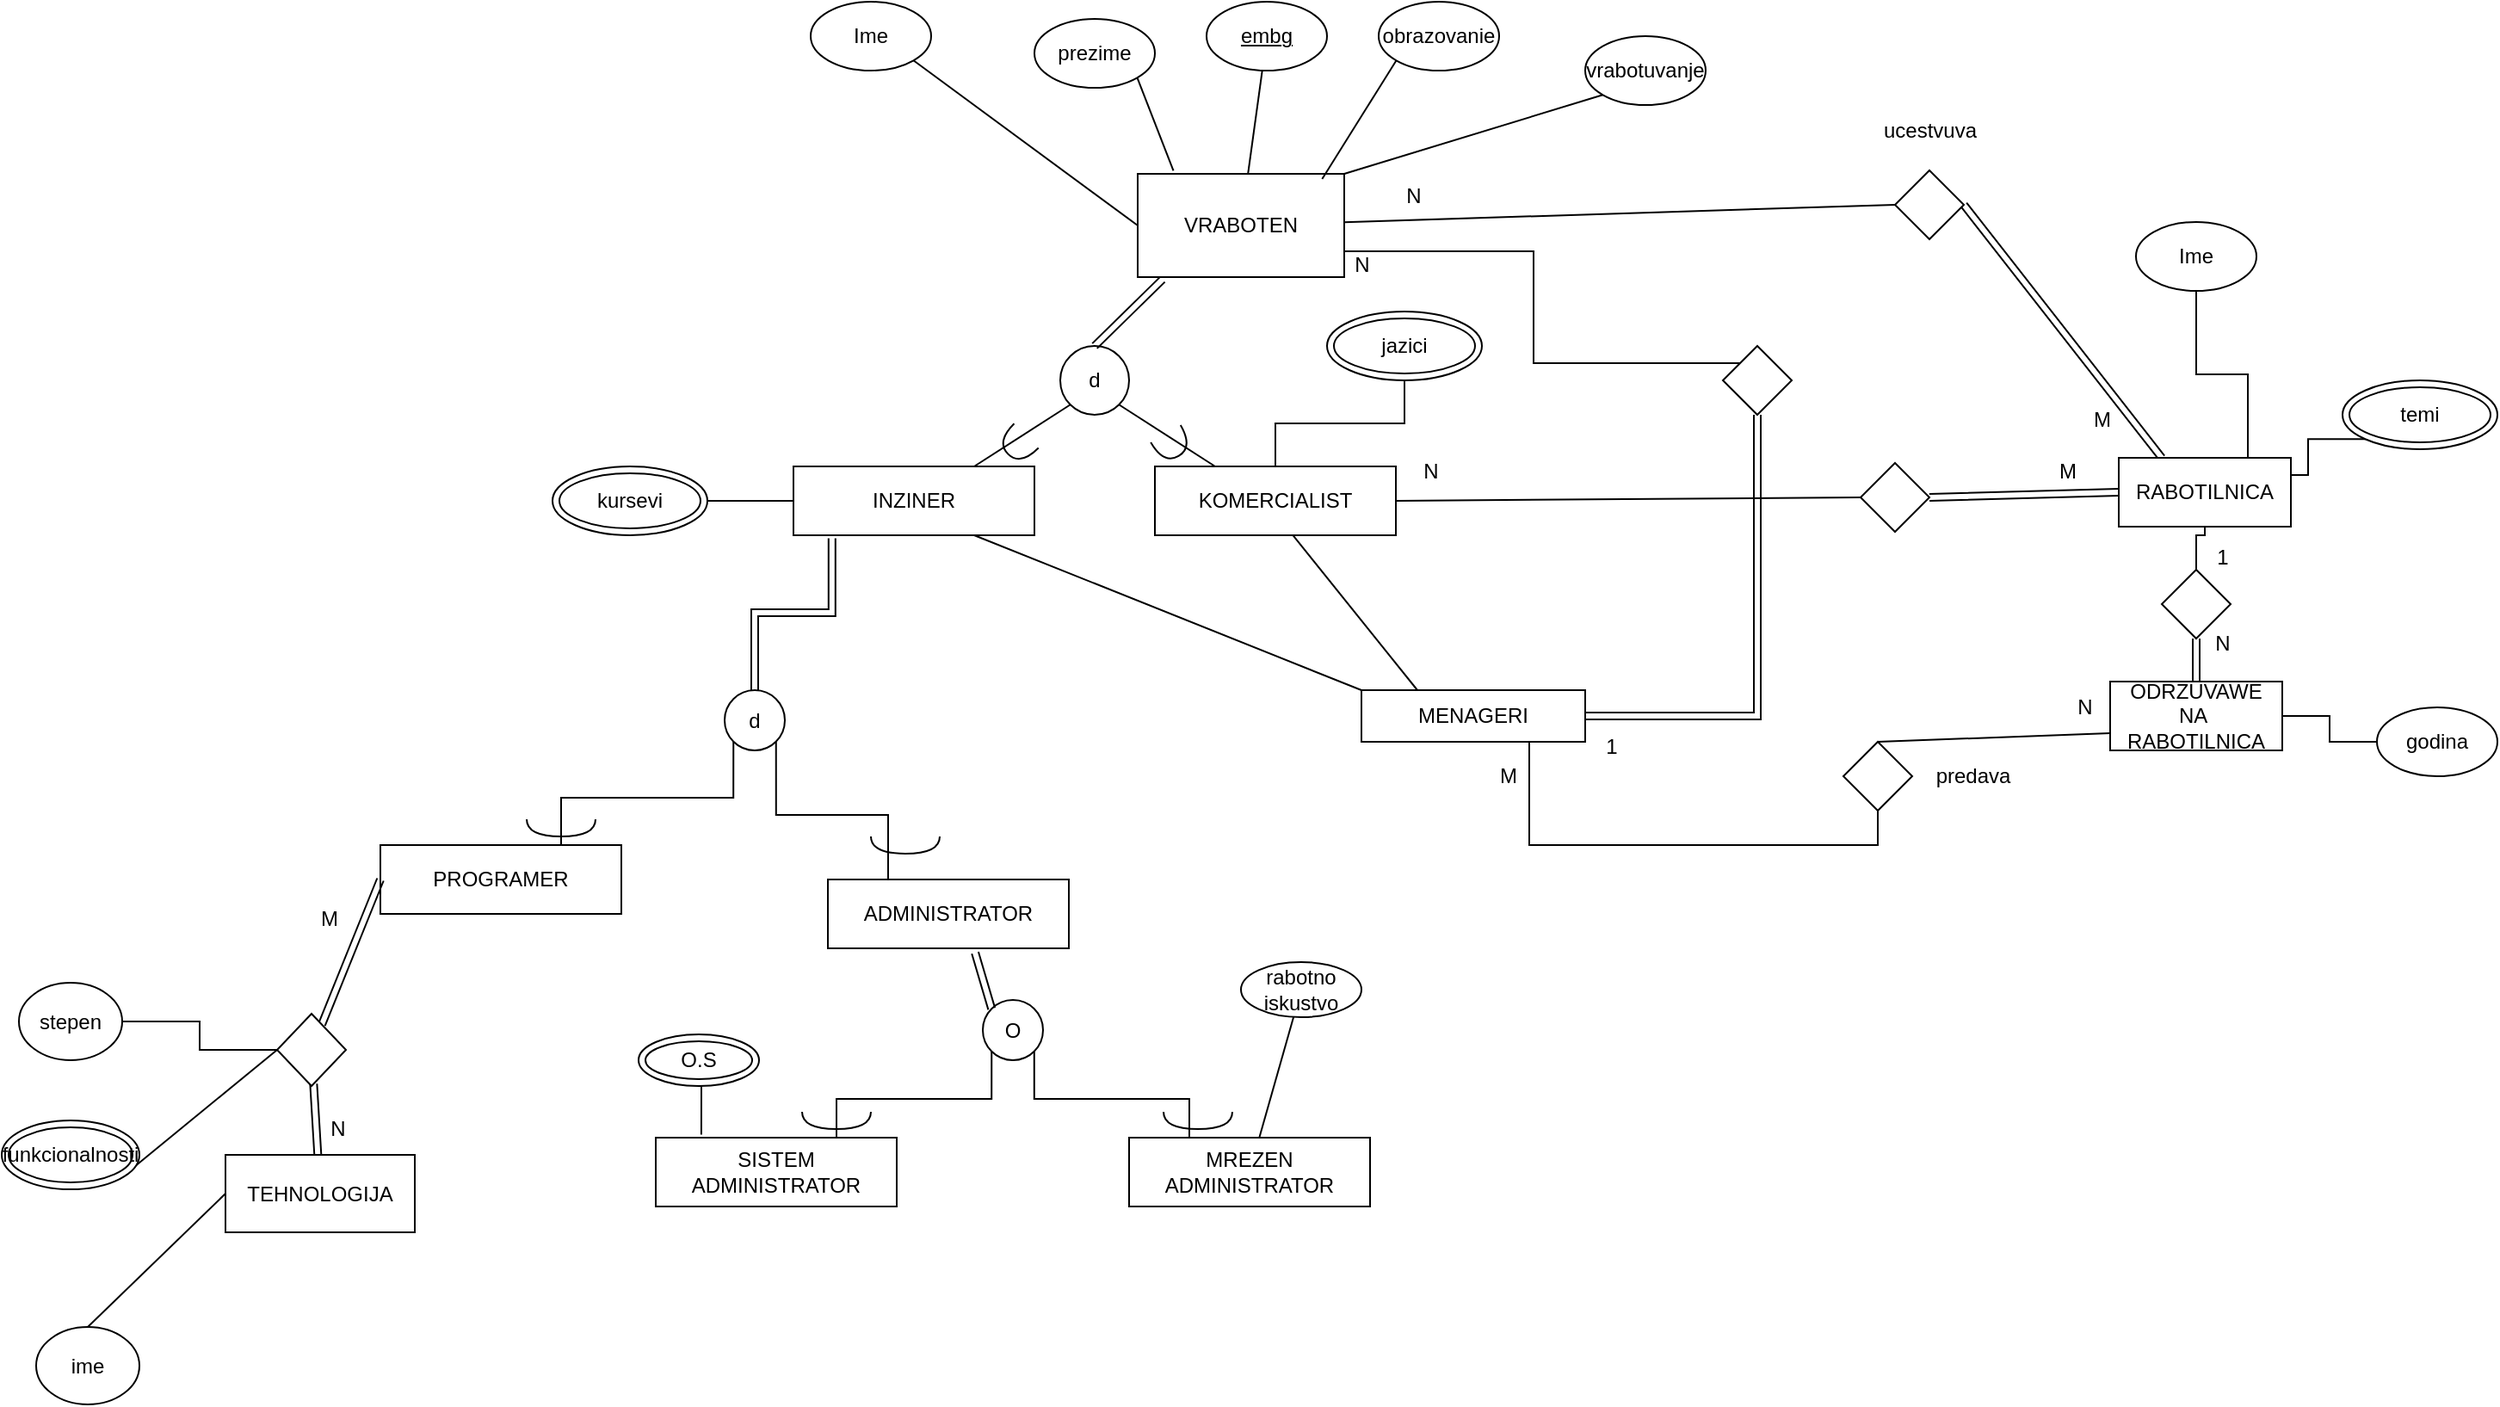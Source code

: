 <mxfile version="22.0.8" type="device">
  <diagram name="Page-1" id="qwSCz1KcpdRjvBXS_Fbc">
    <mxGraphModel dx="1050" dy="613" grid="1" gridSize="10" guides="1" tooltips="1" connect="1" arrows="1" fold="1" page="1" pageScale="1" pageWidth="1500" pageHeight="2000" math="0" shadow="0">
      <root>
        <mxCell id="0" />
        <mxCell id="1" parent="0" />
        <mxCell id="N_i-8s8QBQsX-NKkGKJv-1" value="VRABOTEN" style="rounded=0;whiteSpace=wrap;html=1;" vertex="1" parent="1">
          <mxGeometry x="690" y="160" width="120" height="60" as="geometry" />
        </mxCell>
        <mxCell id="N_i-8s8QBQsX-NKkGKJv-8" style="rounded=0;orthogonalLoop=1;jettySize=auto;html=1;exitX=1;exitY=1;exitDx=0;exitDy=0;entryX=0;entryY=0.5;entryDx=0;entryDy=0;endArrow=none;endFill=0;" edge="1" parent="1" source="N_i-8s8QBQsX-NKkGKJv-2" target="N_i-8s8QBQsX-NKkGKJv-1">
          <mxGeometry relative="1" as="geometry" />
        </mxCell>
        <mxCell id="N_i-8s8QBQsX-NKkGKJv-2" value="Ime" style="ellipse;whiteSpace=wrap;html=1;" vertex="1" parent="1">
          <mxGeometry x="500" y="60" width="70" height="40" as="geometry" />
        </mxCell>
        <mxCell id="N_i-8s8QBQsX-NKkGKJv-3" value="prezime" style="ellipse;whiteSpace=wrap;html=1;" vertex="1" parent="1">
          <mxGeometry x="630" y="70" width="70" height="40" as="geometry" />
        </mxCell>
        <mxCell id="N_i-8s8QBQsX-NKkGKJv-9" value="" style="rounded=0;orthogonalLoop=1;jettySize=auto;html=1;endArrow=none;endFill=0;" edge="1" parent="1" source="N_i-8s8QBQsX-NKkGKJv-5" target="N_i-8s8QBQsX-NKkGKJv-1">
          <mxGeometry relative="1" as="geometry" />
        </mxCell>
        <mxCell id="N_i-8s8QBQsX-NKkGKJv-5" value="&lt;u&gt;embg&lt;/u&gt;" style="ellipse;whiteSpace=wrap;html=1;" vertex="1" parent="1">
          <mxGeometry x="730" y="60" width="70" height="40" as="geometry" />
        </mxCell>
        <mxCell id="N_i-8s8QBQsX-NKkGKJv-6" value="obrazovanie" style="ellipse;whiteSpace=wrap;html=1;" vertex="1" parent="1">
          <mxGeometry x="830" y="60" width="70" height="40" as="geometry" />
        </mxCell>
        <mxCell id="N_i-8s8QBQsX-NKkGKJv-12" style="rounded=0;orthogonalLoop=1;jettySize=auto;html=1;exitX=0;exitY=1;exitDx=0;exitDy=0;entryX=1;entryY=0;entryDx=0;entryDy=0;endArrow=none;endFill=0;" edge="1" parent="1" source="N_i-8s8QBQsX-NKkGKJv-7" target="N_i-8s8QBQsX-NKkGKJv-1">
          <mxGeometry relative="1" as="geometry" />
        </mxCell>
        <mxCell id="N_i-8s8QBQsX-NKkGKJv-7" value="vrabotuvanje" style="ellipse;whiteSpace=wrap;html=1;" vertex="1" parent="1">
          <mxGeometry x="950" y="80" width="70" height="40" as="geometry" />
        </mxCell>
        <mxCell id="N_i-8s8QBQsX-NKkGKJv-10" style="rounded=0;orthogonalLoop=1;jettySize=auto;html=1;exitX=1;exitY=1;exitDx=0;exitDy=0;entryX=0.173;entryY=-0.03;entryDx=0;entryDy=0;entryPerimeter=0;endArrow=none;endFill=0;" edge="1" parent="1" source="N_i-8s8QBQsX-NKkGKJv-3" target="N_i-8s8QBQsX-NKkGKJv-1">
          <mxGeometry relative="1" as="geometry" />
        </mxCell>
        <mxCell id="N_i-8s8QBQsX-NKkGKJv-11" style="rounded=0;orthogonalLoop=1;jettySize=auto;html=1;exitX=0;exitY=1;exitDx=0;exitDy=0;entryX=0.893;entryY=0.05;entryDx=0;entryDy=0;entryPerimeter=0;endArrow=none;endFill=0;" edge="1" parent="1" source="N_i-8s8QBQsX-NKkGKJv-6" target="N_i-8s8QBQsX-NKkGKJv-1">
          <mxGeometry relative="1" as="geometry" />
        </mxCell>
        <mxCell id="N_i-8s8QBQsX-NKkGKJv-13" value="INZINER" style="rounded=0;whiteSpace=wrap;html=1;" vertex="1" parent="1">
          <mxGeometry x="490" y="330" width="140" height="40" as="geometry" />
        </mxCell>
        <mxCell id="N_i-8s8QBQsX-NKkGKJv-17" style="rounded=0;orthogonalLoop=1;jettySize=auto;html=1;exitX=0.25;exitY=0;exitDx=0;exitDy=0;entryX=1;entryY=1;entryDx=0;entryDy=0;endArrow=none;endFill=0;" edge="1" parent="1" source="N_i-8s8QBQsX-NKkGKJv-14" target="N_i-8s8QBQsX-NKkGKJv-15">
          <mxGeometry relative="1" as="geometry" />
        </mxCell>
        <mxCell id="N_i-8s8QBQsX-NKkGKJv-14" value="KOMERCIALIST" style="rounded=0;whiteSpace=wrap;html=1;" vertex="1" parent="1">
          <mxGeometry x="700" y="330" width="140" height="40" as="geometry" />
        </mxCell>
        <mxCell id="N_i-8s8QBQsX-NKkGKJv-15" value="d" style="ellipse;whiteSpace=wrap;html=1;aspect=fixed;" vertex="1" parent="1">
          <mxGeometry x="645" y="260" width="40" height="40" as="geometry" />
        </mxCell>
        <mxCell id="N_i-8s8QBQsX-NKkGKJv-16" style="rounded=0;orthogonalLoop=1;jettySize=auto;html=1;exitX=0.5;exitY=0;exitDx=0;exitDy=0;entryX=0.12;entryY=1.023;entryDx=0;entryDy=0;entryPerimeter=0;endArrow=none;endFill=0;shape=link;" edge="1" parent="1" source="N_i-8s8QBQsX-NKkGKJv-15" target="N_i-8s8QBQsX-NKkGKJv-1">
          <mxGeometry relative="1" as="geometry" />
        </mxCell>
        <mxCell id="N_i-8s8QBQsX-NKkGKJv-18" style="rounded=0;orthogonalLoop=1;jettySize=auto;html=1;exitX=0.75;exitY=0;exitDx=0;exitDy=0;entryX=0;entryY=1;entryDx=0;entryDy=0;endArrow=none;endFill=0;" edge="1" parent="1" source="N_i-8s8QBQsX-NKkGKJv-13" target="N_i-8s8QBQsX-NKkGKJv-15">
          <mxGeometry relative="1" as="geometry" />
        </mxCell>
        <mxCell id="N_i-8s8QBQsX-NKkGKJv-20" value="" style="edgeStyle=orthogonalEdgeStyle;rounded=0;orthogonalLoop=1;jettySize=auto;html=1;endArrow=none;endFill=0;" edge="1" parent="1" source="N_i-8s8QBQsX-NKkGKJv-19" target="N_i-8s8QBQsX-NKkGKJv-13">
          <mxGeometry relative="1" as="geometry" />
        </mxCell>
        <mxCell id="N_i-8s8QBQsX-NKkGKJv-19" value="kursevi" style="ellipse;shape=doubleEllipse;whiteSpace=wrap;html=1;" vertex="1" parent="1">
          <mxGeometry x="350" y="330" width="90" height="40" as="geometry" />
        </mxCell>
        <mxCell id="N_i-8s8QBQsX-NKkGKJv-22" value="" style="edgeStyle=orthogonalEdgeStyle;rounded=0;orthogonalLoop=1;jettySize=auto;html=1;endArrow=none;endFill=0;" edge="1" parent="1" source="N_i-8s8QBQsX-NKkGKJv-21" target="N_i-8s8QBQsX-NKkGKJv-14">
          <mxGeometry relative="1" as="geometry" />
        </mxCell>
        <mxCell id="N_i-8s8QBQsX-NKkGKJv-21" value="jazici" style="ellipse;shape=doubleEllipse;whiteSpace=wrap;html=1;" vertex="1" parent="1">
          <mxGeometry x="800" y="240" width="90" height="40" as="geometry" />
        </mxCell>
        <mxCell id="N_i-8s8QBQsX-NKkGKJv-32" style="rounded=0;orthogonalLoop=1;jettySize=auto;html=1;exitX=0;exitY=0;exitDx=0;exitDy=0;entryX=0.75;entryY=1;entryDx=0;entryDy=0;endArrow=none;endFill=0;" edge="1" parent="1" source="N_i-8s8QBQsX-NKkGKJv-23" target="N_i-8s8QBQsX-NKkGKJv-13">
          <mxGeometry relative="1" as="geometry" />
        </mxCell>
        <mxCell id="N_i-8s8QBQsX-NKkGKJv-34" style="edgeStyle=orthogonalEdgeStyle;rounded=0;orthogonalLoop=1;jettySize=auto;html=1;exitX=1;exitY=0.5;exitDx=0;exitDy=0;entryX=0.5;entryY=1;entryDx=0;entryDy=0;endArrow=none;endFill=0;shape=link;" edge="1" parent="1" source="N_i-8s8QBQsX-NKkGKJv-23" target="N_i-8s8QBQsX-NKkGKJv-33">
          <mxGeometry relative="1" as="geometry" />
        </mxCell>
        <mxCell id="N_i-8s8QBQsX-NKkGKJv-92" style="edgeStyle=orthogonalEdgeStyle;rounded=0;orthogonalLoop=1;jettySize=auto;html=1;exitX=0.75;exitY=1;exitDx=0;exitDy=0;entryX=0.5;entryY=1;entryDx=0;entryDy=0;endArrow=none;endFill=0;" edge="1" parent="1" source="N_i-8s8QBQsX-NKkGKJv-23" target="N_i-8s8QBQsX-NKkGKJv-91">
          <mxGeometry relative="1" as="geometry" />
        </mxCell>
        <mxCell id="N_i-8s8QBQsX-NKkGKJv-23" value="MENAGERI" style="rounded=0;whiteSpace=wrap;html=1;" vertex="1" parent="1">
          <mxGeometry x="820" y="460" width="130" height="30" as="geometry" />
        </mxCell>
        <mxCell id="N_i-8s8QBQsX-NKkGKJv-24" value="" style="shape=requiredInterface;html=1;verticalLabelPosition=bottom;sketch=0;direction=south;rotation=45;" vertex="1" parent="1">
          <mxGeometry x="610" y="310" width="20" height="15" as="geometry" />
        </mxCell>
        <mxCell id="N_i-8s8QBQsX-NKkGKJv-27" value="" style="shape=requiredInterface;html=1;verticalLabelPosition=bottom;sketch=0;direction=south;rotation=-30;" vertex="1" parent="1">
          <mxGeometry x="700" y="310" width="20" height="15" as="geometry" />
        </mxCell>
        <mxCell id="N_i-8s8QBQsX-NKkGKJv-31" style="rounded=0;orthogonalLoop=1;jettySize=auto;html=1;exitX=0.25;exitY=0;exitDx=0;exitDy=0;entryX=0.574;entryY=1.005;entryDx=0;entryDy=0;entryPerimeter=0;endArrow=none;endFill=0;" edge="1" parent="1" source="N_i-8s8QBQsX-NKkGKJv-23" target="N_i-8s8QBQsX-NKkGKJv-14">
          <mxGeometry relative="1" as="geometry" />
        </mxCell>
        <mxCell id="N_i-8s8QBQsX-NKkGKJv-35" style="edgeStyle=orthogonalEdgeStyle;rounded=0;orthogonalLoop=1;jettySize=auto;html=1;exitX=0;exitY=0;exitDx=0;exitDy=0;entryX=1;entryY=0.75;entryDx=0;entryDy=0;endArrow=none;endFill=0;" edge="1" parent="1" source="N_i-8s8QBQsX-NKkGKJv-33" target="N_i-8s8QBQsX-NKkGKJv-1">
          <mxGeometry relative="1" as="geometry" />
        </mxCell>
        <mxCell id="N_i-8s8QBQsX-NKkGKJv-33" value="" style="rhombus;whiteSpace=wrap;html=1;" vertex="1" parent="1">
          <mxGeometry x="1030" y="260" width="40" height="40" as="geometry" />
        </mxCell>
        <mxCell id="N_i-8s8QBQsX-NKkGKJv-36" value="N" style="text;html=1;align=center;verticalAlign=middle;resizable=0;points=[];autosize=1;strokeColor=none;fillColor=none;" vertex="1" parent="1">
          <mxGeometry x="805" y="198" width="30" height="30" as="geometry" />
        </mxCell>
        <mxCell id="N_i-8s8QBQsX-NKkGKJv-37" value="1" style="text;html=1;align=center;verticalAlign=middle;resizable=0;points=[];autosize=1;strokeColor=none;fillColor=none;" vertex="1" parent="1">
          <mxGeometry x="950" y="478" width="30" height="30" as="geometry" />
        </mxCell>
        <mxCell id="N_i-8s8QBQsX-NKkGKJv-38" value="d" style="ellipse;whiteSpace=wrap;html=1;aspect=fixed;" vertex="1" parent="1">
          <mxGeometry x="450" y="460" width="35" height="35" as="geometry" />
        </mxCell>
        <mxCell id="N_i-8s8QBQsX-NKkGKJv-39" style="edgeStyle=orthogonalEdgeStyle;rounded=0;orthogonalLoop=1;jettySize=auto;html=1;exitX=0.5;exitY=0;exitDx=0;exitDy=0;entryX=0.16;entryY=1.045;entryDx=0;entryDy=0;entryPerimeter=0;shape=link;" edge="1" parent="1" source="N_i-8s8QBQsX-NKkGKJv-38" target="N_i-8s8QBQsX-NKkGKJv-13">
          <mxGeometry relative="1" as="geometry" />
        </mxCell>
        <mxCell id="N_i-8s8QBQsX-NKkGKJv-41" style="edgeStyle=orthogonalEdgeStyle;rounded=0;orthogonalLoop=1;jettySize=auto;html=1;exitX=0.75;exitY=0;exitDx=0;exitDy=0;entryX=0;entryY=1;entryDx=0;entryDy=0;endArrow=none;endFill=0;" edge="1" parent="1" source="N_i-8s8QBQsX-NKkGKJv-40" target="N_i-8s8QBQsX-NKkGKJv-38">
          <mxGeometry relative="1" as="geometry" />
        </mxCell>
        <mxCell id="N_i-8s8QBQsX-NKkGKJv-40" value="PROGRAMER" style="rounded=0;whiteSpace=wrap;html=1;" vertex="1" parent="1">
          <mxGeometry x="250" y="550" width="140" height="40" as="geometry" />
        </mxCell>
        <mxCell id="N_i-8s8QBQsX-NKkGKJv-43" style="edgeStyle=orthogonalEdgeStyle;rounded=0;orthogonalLoop=1;jettySize=auto;html=1;exitX=0.25;exitY=0;exitDx=0;exitDy=0;entryX=1;entryY=1;entryDx=0;entryDy=0;endArrow=none;endFill=0;" edge="1" parent="1" source="N_i-8s8QBQsX-NKkGKJv-42" target="N_i-8s8QBQsX-NKkGKJv-38">
          <mxGeometry relative="1" as="geometry" />
        </mxCell>
        <mxCell id="N_i-8s8QBQsX-NKkGKJv-42" value="ADMINISTRATOR" style="rounded=0;whiteSpace=wrap;html=1;" vertex="1" parent="1">
          <mxGeometry x="510" y="570" width="140" height="40" as="geometry" />
        </mxCell>
        <mxCell id="N_i-8s8QBQsX-NKkGKJv-44" value="O" style="ellipse;whiteSpace=wrap;html=1;aspect=fixed;" vertex="1" parent="1">
          <mxGeometry x="600" y="640" width="35" height="35" as="geometry" />
        </mxCell>
        <mxCell id="N_i-8s8QBQsX-NKkGKJv-45" style="rounded=0;orthogonalLoop=1;jettySize=auto;html=1;exitX=0;exitY=0;exitDx=0;exitDy=0;entryX=0.611;entryY=1.065;entryDx=0;entryDy=0;entryPerimeter=0;endArrow=none;endFill=0;shape=link;" edge="1" parent="1" source="N_i-8s8QBQsX-NKkGKJv-44" target="N_i-8s8QBQsX-NKkGKJv-42">
          <mxGeometry relative="1" as="geometry" />
        </mxCell>
        <mxCell id="N_i-8s8QBQsX-NKkGKJv-48" style="edgeStyle=orthogonalEdgeStyle;rounded=0;orthogonalLoop=1;jettySize=auto;html=1;exitX=0.75;exitY=0;exitDx=0;exitDy=0;entryX=0;entryY=1;entryDx=0;entryDy=0;endArrow=none;endFill=0;" edge="1" parent="1" source="N_i-8s8QBQsX-NKkGKJv-46" target="N_i-8s8QBQsX-NKkGKJv-44">
          <mxGeometry relative="1" as="geometry" />
        </mxCell>
        <mxCell id="N_i-8s8QBQsX-NKkGKJv-46" value="SISTEM&lt;br&gt;ADMINISTRATOR" style="rounded=0;whiteSpace=wrap;html=1;" vertex="1" parent="1">
          <mxGeometry x="410" y="720" width="140" height="40" as="geometry" />
        </mxCell>
        <mxCell id="N_i-8s8QBQsX-NKkGKJv-49" style="edgeStyle=orthogonalEdgeStyle;rounded=0;orthogonalLoop=1;jettySize=auto;html=1;exitX=0.25;exitY=0;exitDx=0;exitDy=0;entryX=1;entryY=1;entryDx=0;entryDy=0;endArrow=none;endFill=0;" edge="1" parent="1" source="N_i-8s8QBQsX-NKkGKJv-47" target="N_i-8s8QBQsX-NKkGKJv-44">
          <mxGeometry relative="1" as="geometry" />
        </mxCell>
        <mxCell id="N_i-8s8QBQsX-NKkGKJv-47" value="MREZEN&lt;br&gt;ADMINISTRATOR" style="rounded=0;whiteSpace=wrap;html=1;" vertex="1" parent="1">
          <mxGeometry x="685" y="720" width="140" height="40" as="geometry" />
        </mxCell>
        <mxCell id="N_i-8s8QBQsX-NKkGKJv-50" value="" style="shape=requiredInterface;html=1;verticalLabelPosition=bottom;sketch=0;rotation=90;" vertex="1" parent="1">
          <mxGeometry x="350" y="520" width="10" height="40" as="geometry" />
        </mxCell>
        <mxCell id="N_i-8s8QBQsX-NKkGKJv-51" value="" style="shape=requiredInterface;html=1;verticalLabelPosition=bottom;sketch=0;rotation=90;" vertex="1" parent="1">
          <mxGeometry x="550" y="530" width="10" height="40" as="geometry" />
        </mxCell>
        <mxCell id="N_i-8s8QBQsX-NKkGKJv-53" value="" style="shape=requiredInterface;html=1;verticalLabelPosition=bottom;sketch=0;rotation=90;" vertex="1" parent="1">
          <mxGeometry x="510" y="690" width="10" height="40" as="geometry" />
        </mxCell>
        <mxCell id="N_i-8s8QBQsX-NKkGKJv-54" value="" style="shape=requiredInterface;html=1;verticalLabelPosition=bottom;sketch=0;rotation=90;" vertex="1" parent="1">
          <mxGeometry x="720" y="690" width="10" height="40" as="geometry" />
        </mxCell>
        <mxCell id="N_i-8s8QBQsX-NKkGKJv-55" value="O.S" style="ellipse;shape=doubleEllipse;whiteSpace=wrap;html=1;" vertex="1" parent="1">
          <mxGeometry x="400" y="660" width="70" height="30" as="geometry" />
        </mxCell>
        <mxCell id="N_i-8s8QBQsX-NKkGKJv-56" style="edgeStyle=orthogonalEdgeStyle;rounded=0;orthogonalLoop=1;jettySize=auto;html=1;exitX=0.5;exitY=1;exitDx=0;exitDy=0;entryX=0.189;entryY=-0.045;entryDx=0;entryDy=0;entryPerimeter=0;endArrow=none;endFill=0;" edge="1" parent="1" source="N_i-8s8QBQsX-NKkGKJv-55" target="N_i-8s8QBQsX-NKkGKJv-46">
          <mxGeometry relative="1" as="geometry" />
        </mxCell>
        <mxCell id="N_i-8s8QBQsX-NKkGKJv-58" value="" style="rounded=0;orthogonalLoop=1;jettySize=auto;html=1;endArrow=none;endFill=0;" edge="1" parent="1" source="N_i-8s8QBQsX-NKkGKJv-57" target="N_i-8s8QBQsX-NKkGKJv-47">
          <mxGeometry relative="1" as="geometry" />
        </mxCell>
        <mxCell id="N_i-8s8QBQsX-NKkGKJv-57" value="rabotno&lt;br&gt;iskustvo" style="ellipse;whiteSpace=wrap;html=1;" vertex="1" parent="1">
          <mxGeometry x="750" y="618" width="70" height="32" as="geometry" />
        </mxCell>
        <mxCell id="N_i-8s8QBQsX-NKkGKJv-59" value="TEHNOLOGIJA" style="rounded=0;whiteSpace=wrap;html=1;" vertex="1" parent="1">
          <mxGeometry x="160" y="730" width="110" height="45" as="geometry" />
        </mxCell>
        <mxCell id="N_i-8s8QBQsX-NKkGKJv-61" style="rounded=0;orthogonalLoop=1;jettySize=auto;html=1;entryX=0;entryY=0.5;entryDx=0;entryDy=0;endArrow=none;endFill=0;shape=link;" edge="1" parent="1" source="N_i-8s8QBQsX-NKkGKJv-60" target="N_i-8s8QBQsX-NKkGKJv-40">
          <mxGeometry relative="1" as="geometry" />
        </mxCell>
        <mxCell id="N_i-8s8QBQsX-NKkGKJv-62" value="" style="rounded=0;orthogonalLoop=1;jettySize=auto;html=1;endArrow=none;endFill=0;shape=link;" edge="1" parent="1" source="N_i-8s8QBQsX-NKkGKJv-60" target="N_i-8s8QBQsX-NKkGKJv-59">
          <mxGeometry relative="1" as="geometry" />
        </mxCell>
        <mxCell id="N_i-8s8QBQsX-NKkGKJv-60" value="" style="rhombus;whiteSpace=wrap;html=1;" vertex="1" parent="1">
          <mxGeometry x="190" y="648" width="40" height="42" as="geometry" />
        </mxCell>
        <mxCell id="N_i-8s8QBQsX-NKkGKJv-63" value="N" style="text;html=1;align=center;verticalAlign=middle;resizable=0;points=[];autosize=1;strokeColor=none;fillColor=none;" vertex="1" parent="1">
          <mxGeometry x="210" y="700" width="30" height="30" as="geometry" />
        </mxCell>
        <mxCell id="N_i-8s8QBQsX-NKkGKJv-64" value="M" style="text;html=1;align=center;verticalAlign=middle;resizable=0;points=[];autosize=1;strokeColor=none;fillColor=none;" vertex="1" parent="1">
          <mxGeometry x="205" y="578" width="30" height="30" as="geometry" />
        </mxCell>
        <mxCell id="N_i-8s8QBQsX-NKkGKJv-67" style="rounded=0;orthogonalLoop=1;jettySize=auto;html=1;exitX=1;exitY=1;exitDx=0;exitDy=0;entryX=0;entryY=0.5;entryDx=0;entryDy=0;endArrow=none;endFill=0;" edge="1" parent="1" source="N_i-8s8QBQsX-NKkGKJv-65" target="N_i-8s8QBQsX-NKkGKJv-60">
          <mxGeometry relative="1" as="geometry" />
        </mxCell>
        <mxCell id="N_i-8s8QBQsX-NKkGKJv-65" value="funkcionalnosti" style="ellipse;shape=doubleEllipse;whiteSpace=wrap;html=1;" vertex="1" parent="1">
          <mxGeometry x="30" y="710" width="80" height="40" as="geometry" />
        </mxCell>
        <mxCell id="N_i-8s8QBQsX-NKkGKJv-69" style="edgeStyle=orthogonalEdgeStyle;rounded=0;orthogonalLoop=1;jettySize=auto;html=1;entryX=0;entryY=0.5;entryDx=0;entryDy=0;endArrow=none;endFill=0;" edge="1" parent="1" source="N_i-8s8QBQsX-NKkGKJv-68" target="N_i-8s8QBQsX-NKkGKJv-60">
          <mxGeometry relative="1" as="geometry" />
        </mxCell>
        <mxCell id="N_i-8s8QBQsX-NKkGKJv-68" value="stepen" style="ellipse;whiteSpace=wrap;html=1;" vertex="1" parent="1">
          <mxGeometry x="40" y="630" width="60" height="45" as="geometry" />
        </mxCell>
        <mxCell id="N_i-8s8QBQsX-NKkGKJv-71" style="rounded=0;orthogonalLoop=1;jettySize=auto;html=1;exitX=0.5;exitY=0;exitDx=0;exitDy=0;entryX=0;entryY=0.5;entryDx=0;entryDy=0;endArrow=none;endFill=0;" edge="1" parent="1" source="N_i-8s8QBQsX-NKkGKJv-70" target="N_i-8s8QBQsX-NKkGKJv-59">
          <mxGeometry relative="1" as="geometry" />
        </mxCell>
        <mxCell id="N_i-8s8QBQsX-NKkGKJv-70" value="ime" style="ellipse;whiteSpace=wrap;html=1;" vertex="1" parent="1">
          <mxGeometry x="50" y="830" width="60" height="45" as="geometry" />
        </mxCell>
        <mxCell id="N_i-8s8QBQsX-NKkGKJv-99" style="rounded=0;orthogonalLoop=1;jettySize=auto;html=1;exitX=0.25;exitY=0;exitDx=0;exitDy=0;entryX=1;entryY=0.5;entryDx=0;entryDy=0;endArrow=none;endFill=0;shape=link;" edge="1" parent="1" source="N_i-8s8QBQsX-NKkGKJv-72" target="N_i-8s8QBQsX-NKkGKJv-97">
          <mxGeometry relative="1" as="geometry" />
        </mxCell>
        <mxCell id="N_i-8s8QBQsX-NKkGKJv-72" value="RABOTILNICA" style="rounded=0;whiteSpace=wrap;html=1;" vertex="1" parent="1">
          <mxGeometry x="1260" y="325" width="100" height="40" as="geometry" />
        </mxCell>
        <mxCell id="N_i-8s8QBQsX-NKkGKJv-76" style="edgeStyle=orthogonalEdgeStyle;rounded=0;orthogonalLoop=1;jettySize=auto;html=1;exitX=0.5;exitY=1;exitDx=0;exitDy=0;entryX=0.75;entryY=0;entryDx=0;entryDy=0;endArrow=none;endFill=0;" edge="1" parent="1" source="N_i-8s8QBQsX-NKkGKJv-73" target="N_i-8s8QBQsX-NKkGKJv-72">
          <mxGeometry relative="1" as="geometry" />
        </mxCell>
        <mxCell id="N_i-8s8QBQsX-NKkGKJv-73" value="Ime" style="ellipse;whiteSpace=wrap;html=1;" vertex="1" parent="1">
          <mxGeometry x="1270" y="188" width="70" height="40" as="geometry" />
        </mxCell>
        <mxCell id="N_i-8s8QBQsX-NKkGKJv-75" style="edgeStyle=orthogonalEdgeStyle;rounded=0;orthogonalLoop=1;jettySize=auto;html=1;exitX=0;exitY=1;exitDx=0;exitDy=0;entryX=1;entryY=0.25;entryDx=0;entryDy=0;endArrow=none;endFill=0;" edge="1" parent="1" source="N_i-8s8QBQsX-NKkGKJv-74" target="N_i-8s8QBQsX-NKkGKJv-72">
          <mxGeometry relative="1" as="geometry" />
        </mxCell>
        <mxCell id="N_i-8s8QBQsX-NKkGKJv-74" value="temi" style="ellipse;shape=doubleEllipse;whiteSpace=wrap;html=1;" vertex="1" parent="1">
          <mxGeometry x="1390" y="280" width="90" height="40" as="geometry" />
        </mxCell>
        <mxCell id="N_i-8s8QBQsX-NKkGKJv-80" value="" style="rounded=0;orthogonalLoop=1;jettySize=auto;html=1;endArrow=none;endFill=0;shape=link;" edge="1" parent="1" source="N_i-8s8QBQsX-NKkGKJv-77" target="N_i-8s8QBQsX-NKkGKJv-78">
          <mxGeometry relative="1" as="geometry" />
        </mxCell>
        <mxCell id="N_i-8s8QBQsX-NKkGKJv-77" value="ODRZUVAWE NA&amp;nbsp;&lt;br&gt;RABOTILNICA" style="rounded=0;whiteSpace=wrap;html=1;" vertex="1" parent="1">
          <mxGeometry x="1255" y="455" width="100" height="40" as="geometry" />
        </mxCell>
        <mxCell id="N_i-8s8QBQsX-NKkGKJv-79" value="" style="edgeStyle=orthogonalEdgeStyle;rounded=0;orthogonalLoop=1;jettySize=auto;html=1;endArrow=none;endFill=0;" edge="1" parent="1" source="N_i-8s8QBQsX-NKkGKJv-78" target="N_i-8s8QBQsX-NKkGKJv-72">
          <mxGeometry relative="1" as="geometry" />
        </mxCell>
        <mxCell id="N_i-8s8QBQsX-NKkGKJv-78" value="" style="rhombus;whiteSpace=wrap;html=1;" vertex="1" parent="1">
          <mxGeometry x="1285" y="390" width="40" height="40" as="geometry" />
        </mxCell>
        <mxCell id="N_i-8s8QBQsX-NKkGKJv-81" value="1" style="text;html=1;align=center;verticalAlign=middle;resizable=0;points=[];autosize=1;strokeColor=none;fillColor=none;" vertex="1" parent="1">
          <mxGeometry x="1305" y="368" width="30" height="30" as="geometry" />
        </mxCell>
        <mxCell id="N_i-8s8QBQsX-NKkGKJv-82" value="N" style="text;html=1;align=center;verticalAlign=middle;resizable=0;points=[];autosize=1;strokeColor=none;fillColor=none;" vertex="1" parent="1">
          <mxGeometry x="1305" y="418" width="30" height="30" as="geometry" />
        </mxCell>
        <mxCell id="N_i-8s8QBQsX-NKkGKJv-84" value="" style="edgeStyle=orthogonalEdgeStyle;rounded=0;orthogonalLoop=1;jettySize=auto;html=1;endArrow=none;endFill=0;" edge="1" parent="1" source="N_i-8s8QBQsX-NKkGKJv-83" target="N_i-8s8QBQsX-NKkGKJv-77">
          <mxGeometry relative="1" as="geometry" />
        </mxCell>
        <mxCell id="N_i-8s8QBQsX-NKkGKJv-83" value="godina" style="ellipse;whiteSpace=wrap;html=1;" vertex="1" parent="1">
          <mxGeometry x="1410" y="470" width="70" height="40" as="geometry" />
        </mxCell>
        <mxCell id="N_i-8s8QBQsX-NKkGKJv-86" style="rounded=0;orthogonalLoop=1;jettySize=auto;html=1;exitX=0;exitY=0.5;exitDx=0;exitDy=0;entryX=1;entryY=0.5;entryDx=0;entryDy=0;endArrow=none;endFill=0;" edge="1" parent="1" source="N_i-8s8QBQsX-NKkGKJv-85" target="N_i-8s8QBQsX-NKkGKJv-14">
          <mxGeometry relative="1" as="geometry" />
        </mxCell>
        <mxCell id="N_i-8s8QBQsX-NKkGKJv-87" style="rounded=0;orthogonalLoop=1;jettySize=auto;html=1;exitX=1;exitY=0.5;exitDx=0;exitDy=0;entryX=0;entryY=0.5;entryDx=0;entryDy=0;endArrow=none;endFill=0;shape=link;" edge="1" parent="1" source="N_i-8s8QBQsX-NKkGKJv-85" target="N_i-8s8QBQsX-NKkGKJv-72">
          <mxGeometry relative="1" as="geometry" />
        </mxCell>
        <mxCell id="N_i-8s8QBQsX-NKkGKJv-85" value="" style="rhombus;whiteSpace=wrap;html=1;" vertex="1" parent="1">
          <mxGeometry x="1110" y="328" width="40" height="40" as="geometry" />
        </mxCell>
        <mxCell id="N_i-8s8QBQsX-NKkGKJv-88" value="ucestvuva" style="text;html=1;align=center;verticalAlign=middle;resizable=0;points=[];autosize=1;strokeColor=none;fillColor=none;" vertex="1" parent="1">
          <mxGeometry x="1110" y="120" width="80" height="30" as="geometry" />
        </mxCell>
        <mxCell id="N_i-8s8QBQsX-NKkGKJv-89" value="N" style="text;html=1;align=center;verticalAlign=middle;resizable=0;points=[];autosize=1;strokeColor=none;fillColor=none;" vertex="1" parent="1">
          <mxGeometry x="845" y="318" width="30" height="30" as="geometry" />
        </mxCell>
        <mxCell id="N_i-8s8QBQsX-NKkGKJv-90" value="M" style="text;html=1;align=center;verticalAlign=middle;resizable=0;points=[];autosize=1;strokeColor=none;fillColor=none;" vertex="1" parent="1">
          <mxGeometry x="1215" y="318" width="30" height="30" as="geometry" />
        </mxCell>
        <mxCell id="N_i-8s8QBQsX-NKkGKJv-93" style="rounded=0;orthogonalLoop=1;jettySize=auto;html=1;exitX=0.5;exitY=0;exitDx=0;exitDy=0;entryX=0;entryY=0.75;entryDx=0;entryDy=0;endArrow=none;endFill=0;" edge="1" parent="1" source="N_i-8s8QBQsX-NKkGKJv-91" target="N_i-8s8QBQsX-NKkGKJv-77">
          <mxGeometry relative="1" as="geometry" />
        </mxCell>
        <mxCell id="N_i-8s8QBQsX-NKkGKJv-91" value="" style="rhombus;whiteSpace=wrap;html=1;" vertex="1" parent="1">
          <mxGeometry x="1100" y="490" width="40" height="40" as="geometry" />
        </mxCell>
        <mxCell id="N_i-8s8QBQsX-NKkGKJv-94" value="N" style="text;html=1;align=center;verticalAlign=middle;resizable=0;points=[];autosize=1;strokeColor=none;fillColor=none;" vertex="1" parent="1">
          <mxGeometry x="1225" y="455" width="30" height="30" as="geometry" />
        </mxCell>
        <mxCell id="N_i-8s8QBQsX-NKkGKJv-95" value="M" style="text;html=1;align=center;verticalAlign=middle;resizable=0;points=[];autosize=1;strokeColor=none;fillColor=none;" vertex="1" parent="1">
          <mxGeometry x="890" y="495" width="30" height="30" as="geometry" />
        </mxCell>
        <mxCell id="N_i-8s8QBQsX-NKkGKJv-96" value="predava" style="text;html=1;align=center;verticalAlign=middle;resizable=0;points=[];autosize=1;strokeColor=none;fillColor=none;" vertex="1" parent="1">
          <mxGeometry x="1140" y="495" width="70" height="30" as="geometry" />
        </mxCell>
        <mxCell id="N_i-8s8QBQsX-NKkGKJv-98" style="rounded=0;orthogonalLoop=1;jettySize=auto;html=1;exitX=0;exitY=0.5;exitDx=0;exitDy=0;endArrow=none;endFill=0;" edge="1" parent="1" source="N_i-8s8QBQsX-NKkGKJv-97" target="N_i-8s8QBQsX-NKkGKJv-1">
          <mxGeometry relative="1" as="geometry" />
        </mxCell>
        <mxCell id="N_i-8s8QBQsX-NKkGKJv-97" value="" style="rhombus;whiteSpace=wrap;html=1;" vertex="1" parent="1">
          <mxGeometry x="1130" y="158" width="40" height="40" as="geometry" />
        </mxCell>
        <mxCell id="N_i-8s8QBQsX-NKkGKJv-100" value="N" style="text;html=1;align=center;verticalAlign=middle;resizable=0;points=[];autosize=1;strokeColor=none;fillColor=none;" vertex="1" parent="1">
          <mxGeometry x="835" y="158" width="30" height="30" as="geometry" />
        </mxCell>
        <mxCell id="N_i-8s8QBQsX-NKkGKJv-101" value="M" style="text;html=1;align=center;verticalAlign=middle;resizable=0;points=[];autosize=1;strokeColor=none;fillColor=none;" vertex="1" parent="1">
          <mxGeometry x="1235" y="288" width="30" height="30" as="geometry" />
        </mxCell>
      </root>
    </mxGraphModel>
  </diagram>
</mxfile>
